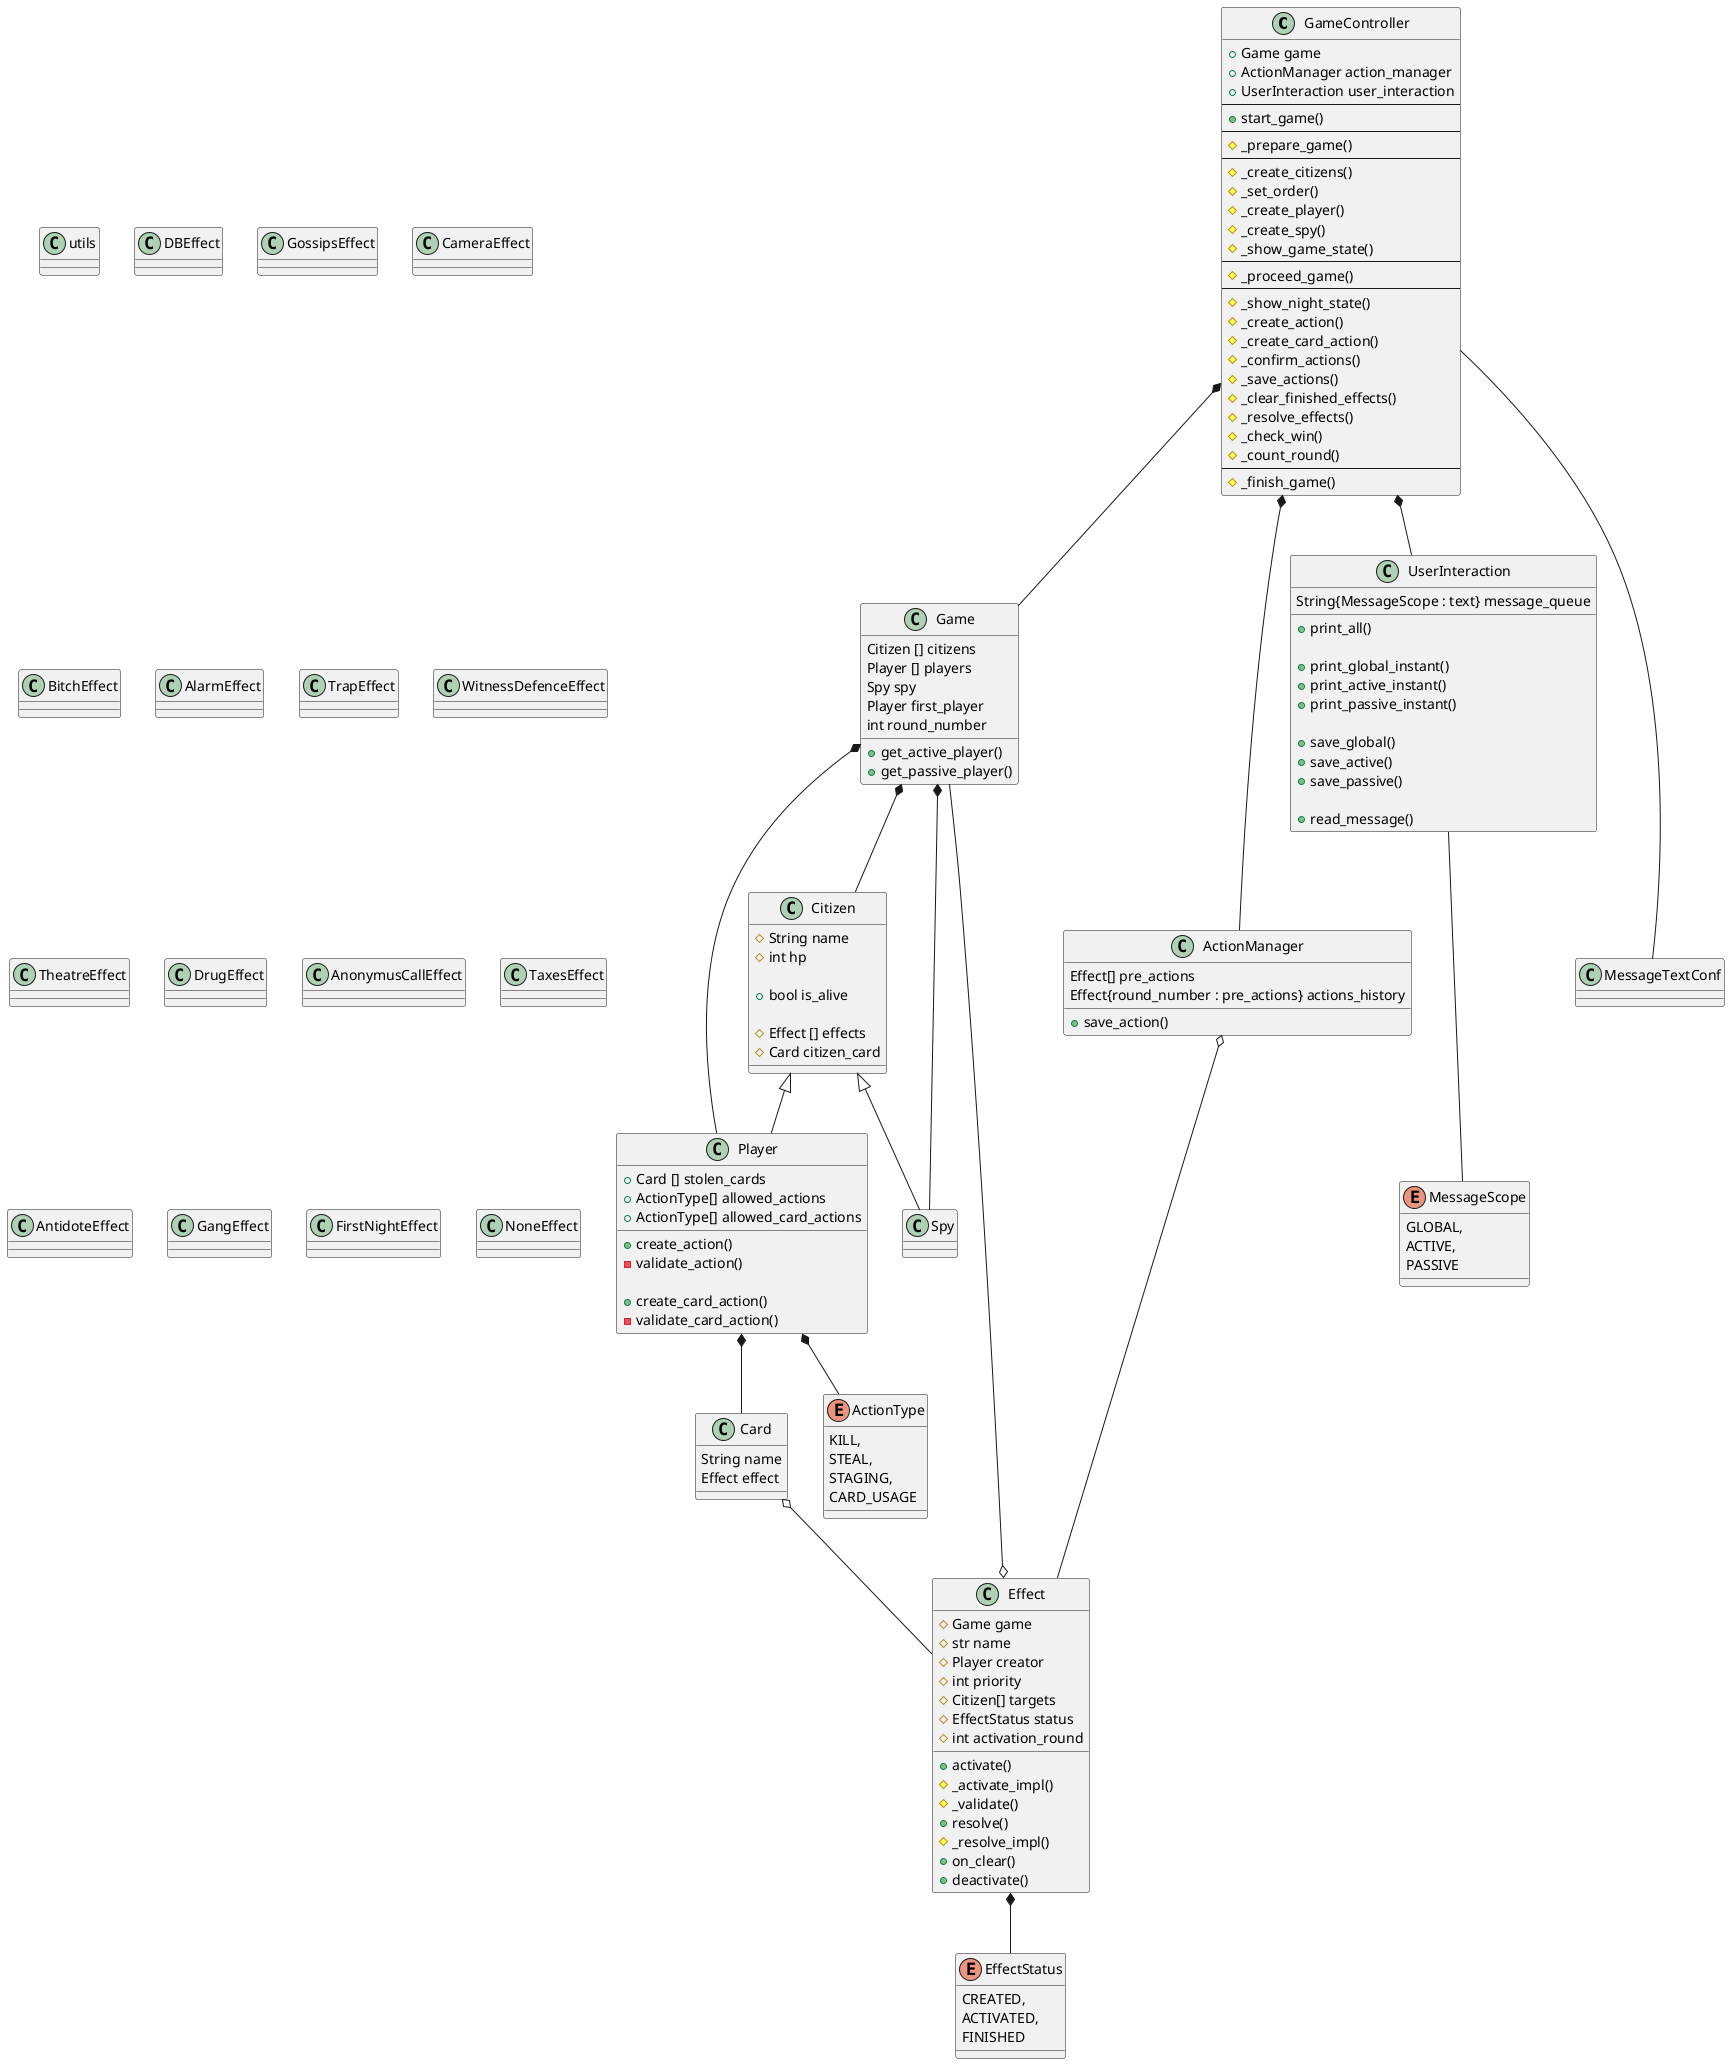 @startuml murder_battle_architecture

GameController *-- Game
GameController *-- ActionManager
GameController *-- UserInteraction
GameController --- MessageTextConf
Effect o-- Game
UserInteraction --- MessageScope
Game *-- Citizen
Game *-- Player
Game *-- Spy
Player *-- Card
Player *-- ActionType
Card o-- Effect
ActionManager o-- Effect
Effect *-- EffectStatus


class Game {
    Citizen [] citizens
    Player [] players
    Spy spy
    Player first_player
    int round_number

    'Will be calculated by round number (even or odd)
    +get_active_player()
    +get_passive_player()

}

class MessageTextConf {
}

class ActionManager {
   Effect[] pre_actions
   Effect{round_number : pre_actions} actions_history

   +save_action()
}

class UserInteraction {
   String{MessageScope : text} message_queue

   +print_all()

   +print_global_instant()
   +print_active_instant()
   +print_passive_instant()

   +save_global()
   +save_active()
   +save_passive()

   +read_message()
}

class GameController {
    +Game game
    +ActionManager action_manager
    +UserInteraction user_interaction
    --
    +start_game()
    --
    #_prepare_game()
    --
    #_create_citizens()
    #_set_order()
    #_create_player()
    #_create_spy()
    #_show_game_state()
    --
    #_proceed_game()
    --
    #_show_night_state()
    #_create_action()
    #_create_card_action()
    #_confirm_actions()
    'Find relevant citizens for each effect and add relevant effect into the citizen's Effects list from pre_actions list. Move pre_actions list to actions_history dictionary under the active_round key.
    #_save_actions()
    #_clear_finished_effects()
    #_resolve_effects()
    #_check_win()
    #_count_round()
    --
    #_finish_game()
}

class Citizen {
    #String name
    #int hp

    ' Property (checks if hp > 0)
    +bool is_alive
    
    #Effect [] effects
    #Card citizen_card
}

class Player extends Citizen {
    +Card [] stolen_cards
    +ActionType[] allowed_actions
    +ActionType[] allowed_card_actions

    +create_action()
    -validate_action()

    +create_card_action()
    -validate_card_action()
}

class Spy extends Citizen {

}

class Card {
    String name
    Effect effect
}

class utils {

}

class Effect {
    #Game game
    #str name
    #Player creator
    #int priority
    #Citizen[] targets
    #EffectStatus status
    #int activation_round

    +activate()
    #_activate_impl()
    #_validate()
    +resolve()
    #_resolve_impl()
    +on_clear()
    +deactivate()
}

class DBEffect {

}

class GossipsEffect {

}

class CameraEffect {

}

class BitchEffect {

}

class AlarmEffect {

}

class TrapEffect {

}

class WitnessDefenceEffect {

}

class TheatreEffect {

}

class DrugEffect {

}

class AnonymusCallEffect {

}

class TaxesEffect {

}

class AntidoteEffect {

}

class GangEffect {

}

class FirstNightEffect {

}

class NoneEffect {

}

enum ActionType {
    KILL,
    STEAL,
    STAGING,
    CARD_USAGE
}

enum EffectStatus {
    CREATED,
    ACTIVATED,
    FINISHED
}

enum MessageScope {
    GLOBAL,
    ACTIVE,
    PASSIVE
}
@enduml